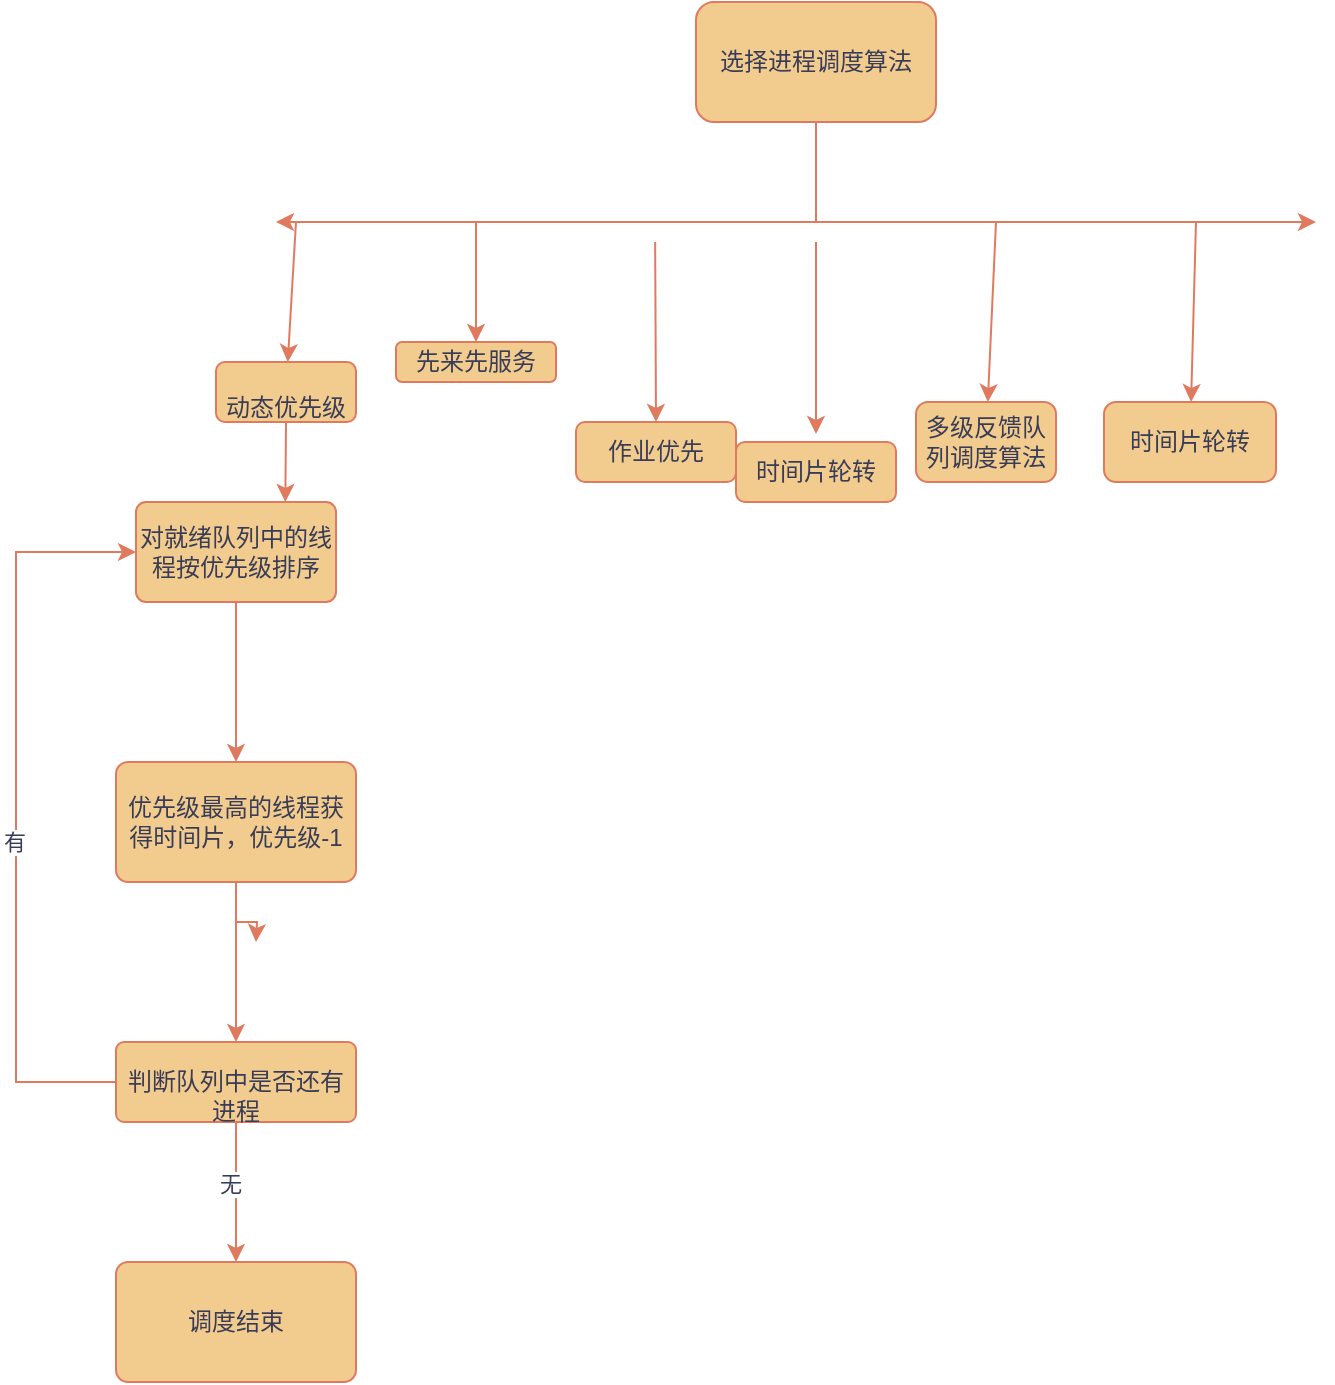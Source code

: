 <mxfile version="22.1.16" type="github">
  <diagram id="C5RBs43oDa-KdzZeNtuy" name="Page-1">
    <mxGraphModel dx="1302" dy="682" grid="1" gridSize="10" guides="1" tooltips="1" connect="1" arrows="1" fold="1" page="1" pageScale="1" pageWidth="1169" pageHeight="827" math="0" shadow="0">
      <root>
        <mxCell id="WIyWlLk6GJQsqaUBKTNV-0" />
        <mxCell id="WIyWlLk6GJQsqaUBKTNV-1" parent="WIyWlLk6GJQsqaUBKTNV-0" />
        <mxCell id="hHCshDSLqKsfYGKEcd75-4" style="edgeStyle=orthogonalEdgeStyle;rounded=0;orthogonalLoop=1;jettySize=auto;html=1;labelBackgroundColor=none;fontColor=default;strokeColor=#E07A5F;" edge="1" parent="WIyWlLk6GJQsqaUBKTNV-1" source="hHCshDSLqKsfYGKEcd75-0">
          <mxGeometry relative="1" as="geometry">
            <mxPoint x="170" y="180" as="targetPoint" />
            <Array as="points">
              <mxPoint x="440" y="150" />
              <mxPoint x="440" y="150" />
            </Array>
          </mxGeometry>
        </mxCell>
        <mxCell id="hHCshDSLqKsfYGKEcd75-0" value="选择进程调度算法" style="rounded=1;whiteSpace=wrap;html=1;labelBackgroundColor=none;fillColor=#F2CC8F;strokeColor=#E07A5F;fontColor=#393C56;" vertex="1" parent="WIyWlLk6GJQsqaUBKTNV-1">
          <mxGeometry x="380" y="70" width="120" height="60" as="geometry" />
        </mxCell>
        <mxCell id="hHCshDSLqKsfYGKEcd75-6" value="" style="endArrow=classic;html=1;rounded=0;labelBackgroundColor=none;fontColor=default;strokeColor=#E07A5F;" edge="1" parent="WIyWlLk6GJQsqaUBKTNV-1">
          <mxGeometry width="50" height="50" relative="1" as="geometry">
            <mxPoint x="440" y="180" as="sourcePoint" />
            <mxPoint x="690" y="180" as="targetPoint" />
          </mxGeometry>
        </mxCell>
        <mxCell id="hHCshDSLqKsfYGKEcd75-9" value="" style="endArrow=classic;html=1;rounded=0;labelBackgroundColor=none;fontColor=default;strokeColor=#E07A5F;" edge="1" parent="WIyWlLk6GJQsqaUBKTNV-1">
          <mxGeometry width="50" height="50" relative="1" as="geometry">
            <mxPoint x="359.58" y="190" as="sourcePoint" />
            <mxPoint x="360" y="280" as="targetPoint" />
          </mxGeometry>
        </mxCell>
        <mxCell id="hHCshDSLqKsfYGKEcd75-10" value="" style="endArrow=classic;html=1;rounded=0;labelBackgroundColor=none;fontColor=default;strokeColor=#E07A5F;" edge="1" parent="WIyWlLk6GJQsqaUBKTNV-1">
          <mxGeometry width="50" height="50" relative="1" as="geometry">
            <mxPoint x="440" y="190" as="sourcePoint" />
            <mxPoint x="440" y="286" as="targetPoint" />
          </mxGeometry>
        </mxCell>
        <mxCell id="hHCshDSLqKsfYGKEcd75-15" value="作业优先" style="rounded=1;whiteSpace=wrap;html=1;labelBackgroundColor=none;fillColor=#F2CC8F;strokeColor=#E07A5F;fontColor=#393C56;" vertex="1" parent="WIyWlLk6GJQsqaUBKTNV-1">
          <mxGeometry x="320" y="280" width="80" height="30" as="geometry" />
        </mxCell>
        <mxCell id="hHCshDSLqKsfYGKEcd75-16" value="时间片轮转&lt;br&gt;" style="rounded=1;whiteSpace=wrap;html=1;labelBackgroundColor=none;fillColor=#F2CC8F;strokeColor=#E07A5F;fontColor=#393C56;" vertex="1" parent="WIyWlLk6GJQsqaUBKTNV-1">
          <mxGeometry x="400" y="290" width="80" height="30" as="geometry" />
        </mxCell>
        <mxCell id="hHCshDSLqKsfYGKEcd75-20" value="" style="endArrow=classic;html=1;rounded=0;labelBackgroundColor=none;fontColor=default;strokeColor=#E07A5F;" edge="1" parent="WIyWlLk6GJQsqaUBKTNV-1" target="hHCshDSLqKsfYGKEcd75-18">
          <mxGeometry width="50" height="50" relative="1" as="geometry">
            <mxPoint x="630" y="180" as="sourcePoint" />
            <mxPoint x="630" y="390" as="targetPoint" />
            <Array as="points" />
          </mxGeometry>
        </mxCell>
        <mxCell id="hHCshDSLqKsfYGKEcd75-18" value="时间片轮转" style="rounded=1;whiteSpace=wrap;html=1;labelBackgroundColor=none;fillColor=#F2CC8F;strokeColor=#E07A5F;fontColor=#393C56;" vertex="1" parent="WIyWlLk6GJQsqaUBKTNV-1">
          <mxGeometry x="584" y="270" width="86" height="40" as="geometry" />
        </mxCell>
        <mxCell id="hHCshDSLqKsfYGKEcd75-21" value="" style="endArrow=classic;html=1;rounded=0;labelBackgroundColor=none;fontColor=default;strokeColor=#E07A5F;" edge="1" parent="WIyWlLk6GJQsqaUBKTNV-1" target="hHCshDSLqKsfYGKEcd75-17">
          <mxGeometry width="50" height="50" relative="1" as="geometry">
            <mxPoint x="530" y="180" as="sourcePoint" />
            <mxPoint x="530" y="400" as="targetPoint" />
          </mxGeometry>
        </mxCell>
        <mxCell id="hHCshDSLqKsfYGKEcd75-17" value="多级反馈队列调度算法" style="rounded=1;whiteSpace=wrap;html=1;labelBackgroundColor=none;fillColor=#F2CC8F;strokeColor=#E07A5F;fontColor=#393C56;" vertex="1" parent="WIyWlLk6GJQsqaUBKTNV-1">
          <mxGeometry x="490" y="270" width="70" height="40" as="geometry" />
        </mxCell>
        <mxCell id="hHCshDSLqKsfYGKEcd75-22" value="" style="endArrow=classic;html=1;rounded=0;labelBackgroundColor=none;fontColor=default;strokeColor=#E07A5F;" edge="1" parent="WIyWlLk6GJQsqaUBKTNV-1" target="hHCshDSLqKsfYGKEcd75-14">
          <mxGeometry width="50" height="50" relative="1" as="geometry">
            <mxPoint x="270" y="180" as="sourcePoint" />
            <mxPoint x="270" y="380" as="targetPoint" />
            <Array as="points" />
          </mxGeometry>
        </mxCell>
        <mxCell id="hHCshDSLqKsfYGKEcd75-14" value="先来先服务" style="rounded=1;whiteSpace=wrap;html=1;labelBackgroundColor=none;fillColor=#F2CC8F;strokeColor=#E07A5F;fontColor=#393C56;" vertex="1" parent="WIyWlLk6GJQsqaUBKTNV-1">
          <mxGeometry x="230" y="240" width="80" height="20" as="geometry" />
        </mxCell>
        <mxCell id="hHCshDSLqKsfYGKEcd75-23" value="" style="endArrow=classic;html=1;rounded=0;labelBackgroundColor=none;fontColor=default;strokeColor=#E07A5F;" edge="1" parent="WIyWlLk6GJQsqaUBKTNV-1" target="hHCshDSLqKsfYGKEcd75-13">
          <mxGeometry width="50" height="50" relative="1" as="geometry">
            <mxPoint x="180" y="180" as="sourcePoint" />
            <mxPoint x="180" y="390" as="targetPoint" />
          </mxGeometry>
        </mxCell>
        <mxCell id="hHCshDSLqKsfYGKEcd75-27" style="rounded=1;orthogonalLoop=1;jettySize=auto;html=1;exitX=0.5;exitY=1;exitDx=0;exitDy=0;curved=0;labelBackgroundColor=none;fontColor=default;strokeColor=#E07A5F;" edge="1" parent="WIyWlLk6GJQsqaUBKTNV-1" source="hHCshDSLqKsfYGKEcd75-13">
          <mxGeometry relative="1" as="geometry">
            <mxPoint x="174.667" y="320.0" as="targetPoint" />
          </mxGeometry>
        </mxCell>
        <mxCell id="hHCshDSLqKsfYGKEcd75-13" value="&lt;br&gt;动态优先级" style="rounded=1;whiteSpace=wrap;html=1;labelBackgroundColor=none;fillColor=#F2CC8F;strokeColor=#E07A5F;fontColor=#393C56;" vertex="1" parent="WIyWlLk6GJQsqaUBKTNV-1">
          <mxGeometry x="140" y="250" width="70" height="30" as="geometry" />
        </mxCell>
        <mxCell id="hHCshDSLqKsfYGKEcd75-31" value="" style="edgeStyle=orthogonalEdgeStyle;rounded=0;orthogonalLoop=1;jettySize=auto;html=1;labelBackgroundColor=none;fontColor=default;strokeColor=#E07A5F;arcSize=10;" edge="1" parent="WIyWlLk6GJQsqaUBKTNV-1" source="hHCshDSLqKsfYGKEcd75-29" target="hHCshDSLqKsfYGKEcd75-30">
          <mxGeometry relative="1" as="geometry" />
        </mxCell>
        <mxCell id="hHCshDSLqKsfYGKEcd75-29" value="对就绪队列中的线程按优先级排序" style="rounded=1;whiteSpace=wrap;html=1;labelBackgroundColor=none;fillColor=#F2CC8F;strokeColor=#E07A5F;fontColor=#393C56;arcSize=10;" vertex="1" parent="WIyWlLk6GJQsqaUBKTNV-1">
          <mxGeometry x="100" y="320" width="100" height="50" as="geometry" />
        </mxCell>
        <mxCell id="hHCshDSLqKsfYGKEcd75-35" value="" style="edgeStyle=orthogonalEdgeStyle;rounded=0;orthogonalLoop=1;jettySize=auto;html=1;labelBackgroundColor=none;fontColor=default;strokeColor=#E07A5F;arcSize=10;" edge="1" parent="WIyWlLk6GJQsqaUBKTNV-1" source="hHCshDSLqKsfYGKEcd75-30" target="hHCshDSLqKsfYGKEcd75-34">
          <mxGeometry relative="1" as="geometry" />
        </mxCell>
        <mxCell id="hHCshDSLqKsfYGKEcd75-39" style="edgeStyle=orthogonalEdgeStyle;rounded=0;orthogonalLoop=1;jettySize=auto;html=1;labelBackgroundColor=none;fontColor=default;strokeColor=#E07A5F;arcSize=10;" edge="1" parent="WIyWlLk6GJQsqaUBKTNV-1" source="hHCshDSLqKsfYGKEcd75-30">
          <mxGeometry relative="1" as="geometry">
            <mxPoint x="160" y="540" as="targetPoint" />
          </mxGeometry>
        </mxCell>
        <mxCell id="hHCshDSLqKsfYGKEcd75-30" value="优先级最高的线程获得时间片，优先级-1" style="whiteSpace=wrap;html=1;rounded=1;labelBackgroundColor=none;fillColor=#F2CC8F;strokeColor=#E07A5F;fontColor=#393C56;arcSize=10;" vertex="1" parent="WIyWlLk6GJQsqaUBKTNV-1">
          <mxGeometry x="90" y="450" width="120" height="60" as="geometry" />
        </mxCell>
        <mxCell id="hHCshDSLqKsfYGKEcd75-45" value="" style="edgeStyle=orthogonalEdgeStyle;rounded=0;orthogonalLoop=1;jettySize=auto;html=1;strokeColor=#E07A5F;fontColor=#393C56;fillColor=#F2CC8F;arcSize=10;" edge="1" parent="WIyWlLk6GJQsqaUBKTNV-1" source="hHCshDSLqKsfYGKEcd75-34" target="hHCshDSLqKsfYGKEcd75-44">
          <mxGeometry relative="1" as="geometry" />
        </mxCell>
        <mxCell id="hHCshDSLqKsfYGKEcd75-46" value="无" style="edgeLabel;html=1;align=center;verticalAlign=middle;resizable=0;points=[];fontColor=#393C56;arcSize=10;" vertex="1" connectable="0" parent="hHCshDSLqKsfYGKEcd75-45">
          <mxGeometry x="-0.124" y="-3" relative="1" as="geometry">
            <mxPoint as="offset" />
          </mxGeometry>
        </mxCell>
        <mxCell id="hHCshDSLqKsfYGKEcd75-34" value="&lt;br style=&quot;border-color: var(--border-color);&quot;&gt;判断队列中是否还有进程" style="whiteSpace=wrap;html=1;rounded=1;labelBackgroundColor=none;fillColor=#F2CC8F;strokeColor=#E07A5F;fontColor=#393C56;arcSize=10;" vertex="1" parent="WIyWlLk6GJQsqaUBKTNV-1">
          <mxGeometry x="90" y="590" width="120" height="40" as="geometry" />
        </mxCell>
        <mxCell id="hHCshDSLqKsfYGKEcd75-40" value="" style="endArrow=classic;html=1;rounded=0;strokeColor=#E07A5F;fontColor=#393C56;fillColor=#F2CC8F;edgeStyle=orthogonalEdgeStyle;exitX=0;exitY=0.5;exitDx=0;exitDy=0;entryX=0;entryY=0.5;entryDx=0;entryDy=0;arcSize=10;" edge="1" parent="WIyWlLk6GJQsqaUBKTNV-1" source="hHCshDSLqKsfYGKEcd75-34" target="hHCshDSLqKsfYGKEcd75-29">
          <mxGeometry width="50" height="50" relative="1" as="geometry">
            <mxPoint x="30" y="560" as="sourcePoint" />
            <mxPoint x="30" y="330" as="targetPoint" />
            <Array as="points">
              <mxPoint x="40" y="610" />
              <mxPoint x="40" y="345" />
            </Array>
          </mxGeometry>
        </mxCell>
        <mxCell id="hHCshDSLqKsfYGKEcd75-43" value="有" style="edgeLabel;html=1;align=center;verticalAlign=middle;resizable=0;points=[];fontColor=#393C56;arcSize=10;" vertex="1" connectable="0" parent="hHCshDSLqKsfYGKEcd75-40">
          <mxGeometry x="-0.092" y="1" relative="1" as="geometry">
            <mxPoint as="offset" />
          </mxGeometry>
        </mxCell>
        <mxCell id="hHCshDSLqKsfYGKEcd75-44" value="调度结束" style="whiteSpace=wrap;html=1;fillColor=#F2CC8F;strokeColor=#E07A5F;fontColor=#393C56;rounded=1;labelBackgroundColor=none;arcSize=10;" vertex="1" parent="WIyWlLk6GJQsqaUBKTNV-1">
          <mxGeometry x="90" y="700" width="120" height="60" as="geometry" />
        </mxCell>
      </root>
    </mxGraphModel>
  </diagram>
</mxfile>
